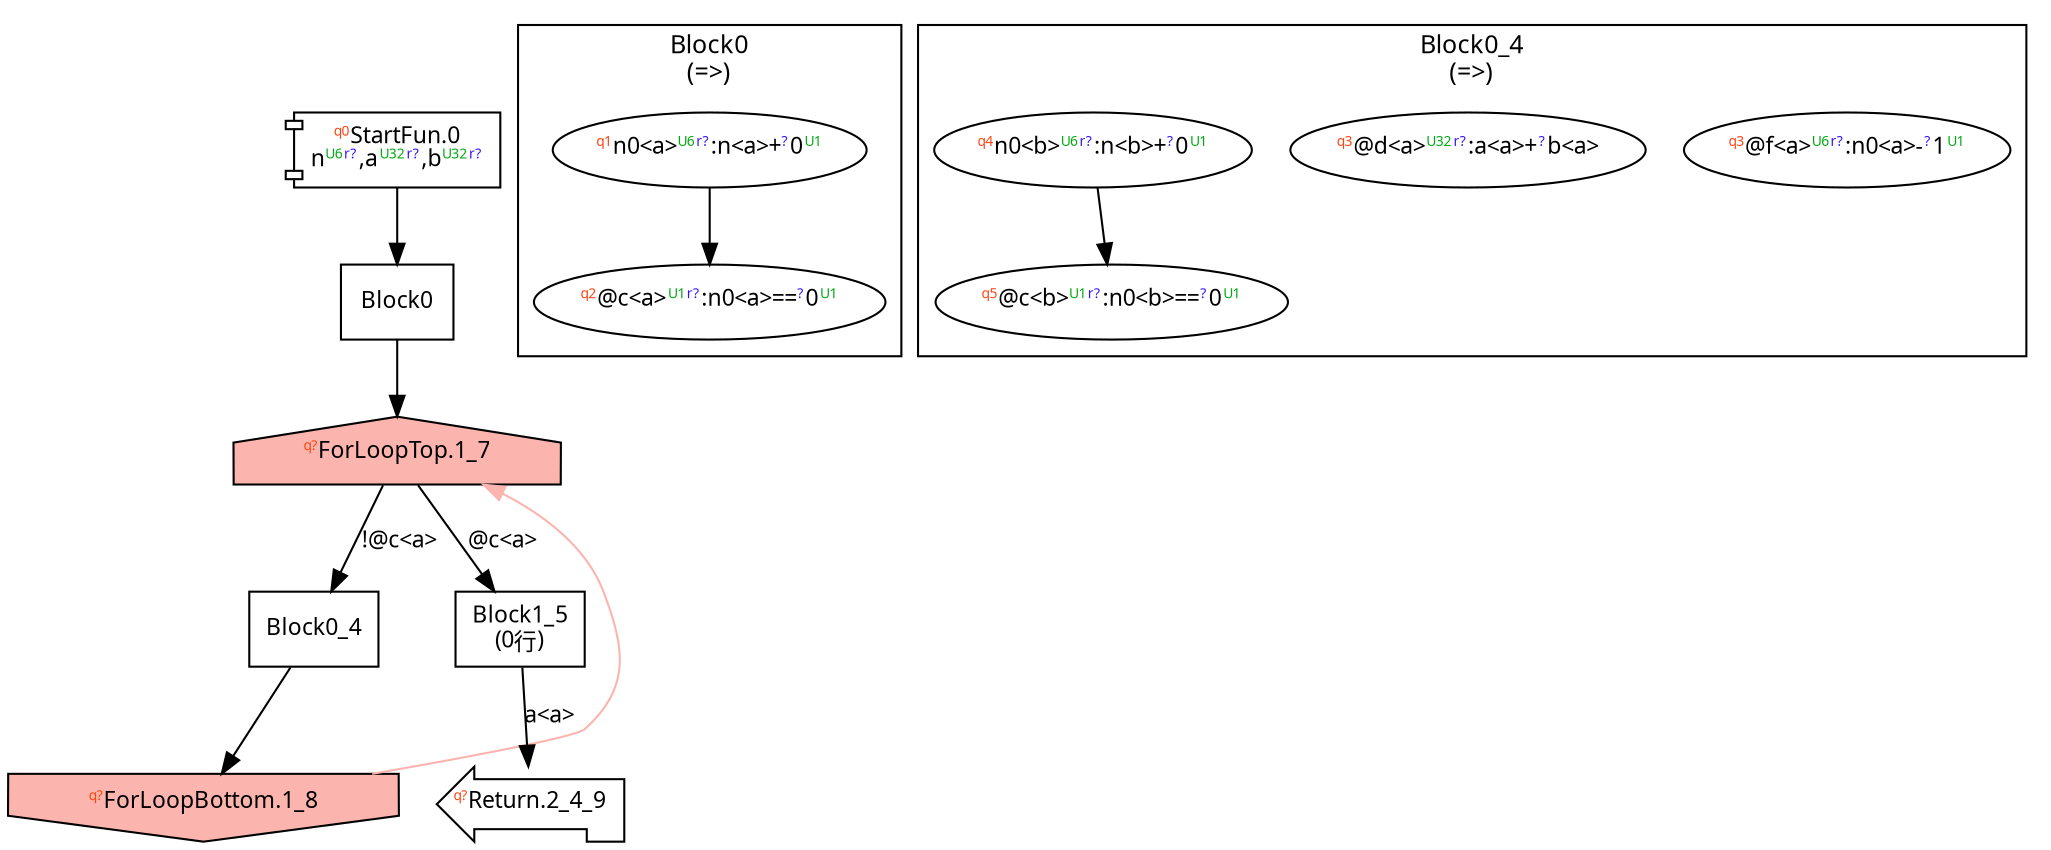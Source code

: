 digraph Program_ {
  graph [fontname = "Monaco", fontsize = 12, ranksep = 0.5];
  node [shape = box, fontname = "Monaco", fontsize = 11; colorscheme = pastel19];
  edge [fontname = "Monaco", fontsize = 11; colorscheme = pastel19];
  Jump0[label = <<font color="#ff4411" point-size="8"><sup>q0</sup></font>StartFun.0<br/>n<font color="#00aa11" point-size="8"><sup>U6</sup></font><font color="#3311ff" point-size="8"><sup>r?</sup></font>,a<font color="#00aa11" point-size="8"><sup>U32</sup></font><font color="#3311ff" point-size="8"><sup>r?</sup></font>,b<font color="#00aa11" point-size="8"><sup>U32</sup></font><font color="#3311ff" point-size="8"><sup>r?</sup></font>>; shape = component];
  Jump0 -> Block0;
  Jump1_7[
    label = <<font color="#ff4411" point-size="8"><sup>q?</sup></font>ForLoopTop.1_7>;
    shape = house; style = filled;
    fillcolor = 1;
  ];
  Block0 -> Jump1_7 [label = ""];
  Jump1_7 -> Block0_4 [label = "!@c<a>"];
  Jump1_8 -> Jump1_7 [constraint = false; color = 1];
  Jump1_7 -> Block1_5 [label = "@c<a>"];
  Jump1_8[
    label = <<font color="#ff4411" point-size="8"><sup>q?</sup></font>ForLoopBottom.1_8>
    shape = invhouse; style = filled;
    fillcolor = 1;
  ];
  Block0_4 -> Jump1_8 [label = ""];
  Jump2_4_9[label = <<font color="#ff4411" point-size="8"><sup>q?</sup></font>Return.2_4_9>; shape = lpromoter];
  Block1_5 -> Jump2_4_9 [label="a<a>"];
  Block0 [label = "Block0"];
  Block0_4 [label = "Block0_4"];
  Block1_5 [label = "Block1_5\l(0行)"];
  subgraph cluster_dfg_Block0 {
    node [shape = oval];
    label = <Block0<br/>(=&gt;)>;
    8 [label=<<font color="#ff4411" point-size="8"><sup>q1</sup></font>n0&lt;a&gt;<font color="#00aa11" point-size="8"><sup>U6</sup></font><font color="#3311ff" point-size="8"><sup>r?</sup></font>:n&lt;a&gt;+<font color="#3311ff" point-size="8"><sup>?</sup></font>0<font color="#00aa11" point-size="8"><sup>U1</sup></font>>];
    9 [label=<<font color="#ff4411" point-size="8"><sup>q2</sup></font>@c&lt;a&gt;<font color="#00aa11" point-size="8"><sup>U1</sup></font><font color="#3311ff" point-size="8"><sup>r?</sup></font>:n0&lt;a&gt;==<font color="#3311ff" point-size="8"><sup>?</sup></font>0<font color="#00aa11" point-size="8"><sup>U1</sup></font>>];
    8 -> 9;
  }
  subgraph cluster_dfg_Block0_4 {
    node [shape = oval];
    label = <Block0_4<br/>(=&gt;)>;
    10 [label=<<font color="#ff4411" point-size="8"><sup>q3</sup></font>@f&lt;a&gt;<font color="#00aa11" point-size="8"><sup>U6</sup></font><font color="#3311ff" point-size="8"><sup>r?</sup></font>:n0&lt;a&gt;-<font color="#3311ff" point-size="8"><sup>?</sup></font>1<font color="#00aa11" point-size="8"><sup>U1</sup></font>>];
    11 [label=<<font color="#ff4411" point-size="8"><sup>q3</sup></font>@d&lt;a&gt;<font color="#00aa11" point-size="8"><sup>U32</sup></font><font color="#3311ff" point-size="8"><sup>r?</sup></font>:a&lt;a&gt;+<font color="#3311ff" point-size="8"><sup>?</sup></font>b&lt;a&gt;>];
    12 [label=<<font color="#ff4411" point-size="8"><sup>q4</sup></font>n0&lt;b&gt;<font color="#00aa11" point-size="8"><sup>U6</sup></font><font color="#3311ff" point-size="8"><sup>r?</sup></font>:n&lt;b&gt;+<font color="#3311ff" point-size="8"><sup>?</sup></font>0<font color="#00aa11" point-size="8"><sup>U1</sup></font>>];
    13 [label=<<font color="#ff4411" point-size="8"><sup>q5</sup></font>@c&lt;b&gt;<font color="#00aa11" point-size="8"><sup>U1</sup></font><font color="#3311ff" point-size="8"><sup>r?</sup></font>:n0&lt;b&gt;==<font color="#3311ff" point-size="8"><sup>?</sup></font>0<font color="#00aa11" point-size="8"><sup>U1</sup></font>>];
    12 -> 13;
  }
}
